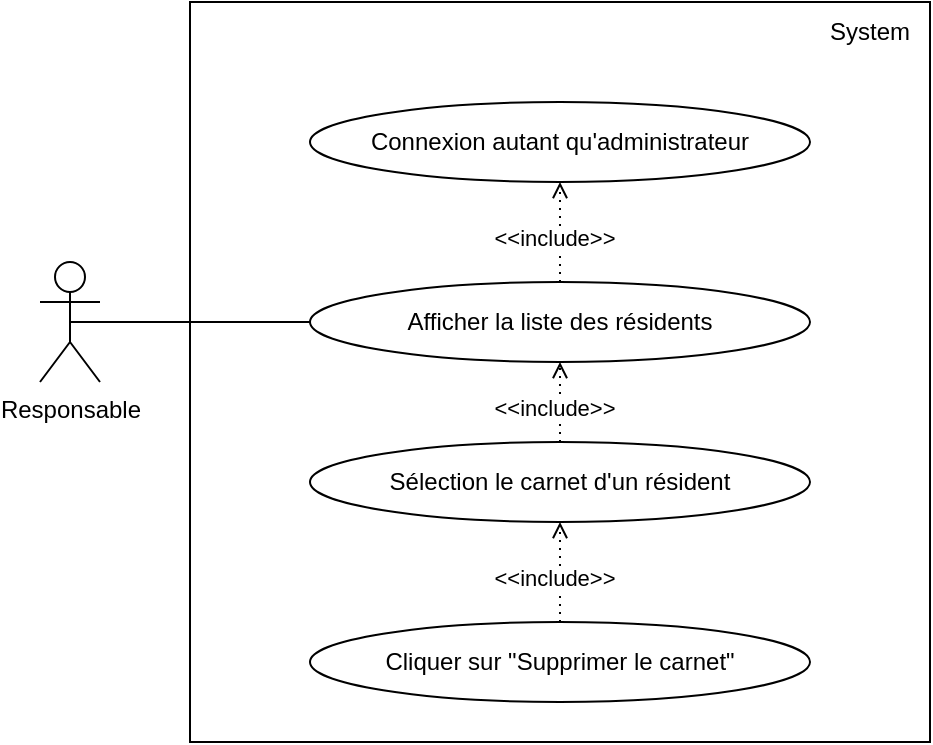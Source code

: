 <mxfile version="15.8.7" type="device"><diagram id="vkiSB4Ia9tqEvFTmCyrE" name="Page-1"><mxGraphModel dx="715" dy="672" grid="1" gridSize="10" guides="1" tooltips="1" connect="1" arrows="1" fold="1" page="1" pageScale="1" pageWidth="1169" pageHeight="827" math="0" shadow="0"><root><mxCell id="0"/><mxCell id="1" parent="0"/><mxCell id="jQHtLmV7BicCSFMjevHA-1" value="" style="whiteSpace=wrap;html=1;aspect=fixed;" vertex="1" parent="1"><mxGeometry x="295" y="120" width="370" height="370" as="geometry"/></mxCell><mxCell id="jQHtLmV7BicCSFMjevHA-2" value="Connexion autant qu'administrateur" style="ellipse;whiteSpace=wrap;html=1;" vertex="1" parent="1"><mxGeometry x="355" y="170" width="250" height="40" as="geometry"/></mxCell><mxCell id="jQHtLmV7BicCSFMjevHA-3" value="" style="endArrow=open;dashed=1;html=1;dashPattern=1 3;strokeWidth=1;rounded=0;endFill=0;" edge="1" parent="1" source="jQHtLmV7BicCSFMjevHA-5" target="jQHtLmV7BicCSFMjevHA-2"><mxGeometry width="50" height="50" relative="1" as="geometry"><mxPoint x="480" y="260" as="sourcePoint"/><mxPoint x="480" y="210" as="targetPoint"/></mxGeometry></mxCell><mxCell id="jQHtLmV7BicCSFMjevHA-4" value="&amp;lt;&amp;lt;include&amp;gt;&amp;gt;" style="edgeLabel;html=1;align=center;verticalAlign=middle;resizable=0;points=[];" vertex="1" connectable="0" parent="jQHtLmV7BicCSFMjevHA-3"><mxGeometry x="-0.12" y="3" relative="1" as="geometry"><mxPoint as="offset"/></mxGeometry></mxCell><mxCell id="jQHtLmV7BicCSFMjevHA-5" value="Afficher la liste des résidents" style="ellipse;whiteSpace=wrap;html=1;" vertex="1" parent="1"><mxGeometry x="355" y="260" width="250" height="40" as="geometry"/></mxCell><mxCell id="jQHtLmV7BicCSFMjevHA-6" value="Responsable" style="shape=umlActor;verticalLabelPosition=bottom;verticalAlign=top;html=1;outlineConnect=0;" vertex="1" parent="1"><mxGeometry x="220" y="250" width="30" height="60" as="geometry"/></mxCell><mxCell id="jQHtLmV7BicCSFMjevHA-7" value="System" style="text;html=1;strokeColor=none;fillColor=none;align=center;verticalAlign=middle;whiteSpace=wrap;rounded=0;" vertex="1" parent="1"><mxGeometry x="605" y="120" width="60" height="30" as="geometry"/></mxCell><mxCell id="jQHtLmV7BicCSFMjevHA-8" value="" style="endArrow=none;html=1;rounded=0;exitX=0.5;exitY=0.5;exitDx=0;exitDy=0;exitPerimeter=0;" edge="1" parent="1" source="jQHtLmV7BicCSFMjevHA-6" target="jQHtLmV7BicCSFMjevHA-5"><mxGeometry width="50" height="50" relative="1" as="geometry"><mxPoint x="340" y="330" as="sourcePoint"/><mxPoint x="390" y="280" as="targetPoint"/></mxGeometry></mxCell><mxCell id="jQHtLmV7BicCSFMjevHA-9" value="Sélection le carnet d'un résident" style="ellipse;whiteSpace=wrap;html=1;" vertex="1" parent="1"><mxGeometry x="355" y="340" width="250" height="40" as="geometry"/></mxCell><mxCell id="jQHtLmV7BicCSFMjevHA-10" value="Cliquer sur &quot;Supprimer le carnet&quot;" style="ellipse;whiteSpace=wrap;html=1;" vertex="1" parent="1"><mxGeometry x="355" y="430" width="250" height="40" as="geometry"/></mxCell><mxCell id="jQHtLmV7BicCSFMjevHA-11" value="" style="endArrow=open;dashed=1;html=1;dashPattern=1 3;strokeWidth=1;rounded=0;endFill=0;exitX=0.5;exitY=0;exitDx=0;exitDy=0;" edge="1" parent="1" source="jQHtLmV7BicCSFMjevHA-10" target="jQHtLmV7BicCSFMjevHA-9"><mxGeometry width="50" height="50" relative="1" as="geometry"><mxPoint x="490" y="270" as="sourcePoint"/><mxPoint x="490" y="220" as="targetPoint"/></mxGeometry></mxCell><mxCell id="jQHtLmV7BicCSFMjevHA-12" value="&amp;lt;&amp;lt;include&amp;gt;&amp;gt;" style="edgeLabel;html=1;align=center;verticalAlign=middle;resizable=0;points=[];" vertex="1" connectable="0" parent="jQHtLmV7BicCSFMjevHA-11"><mxGeometry x="-0.12" y="3" relative="1" as="geometry"><mxPoint as="offset"/></mxGeometry></mxCell><mxCell id="jQHtLmV7BicCSFMjevHA-13" value="" style="endArrow=open;dashed=1;html=1;dashPattern=1 3;strokeWidth=1;rounded=0;endFill=0;exitX=0.5;exitY=0;exitDx=0;exitDy=0;" edge="1" parent="1" source="jQHtLmV7BicCSFMjevHA-9" target="jQHtLmV7BicCSFMjevHA-5"><mxGeometry width="50" height="50" relative="1" as="geometry"><mxPoint x="490" y="440" as="sourcePoint"/><mxPoint x="480" y="300" as="targetPoint"/></mxGeometry></mxCell><mxCell id="jQHtLmV7BicCSFMjevHA-14" value="&amp;lt;&amp;lt;include&amp;gt;&amp;gt;" style="edgeLabel;html=1;align=center;verticalAlign=middle;resizable=0;points=[];" vertex="1" connectable="0" parent="jQHtLmV7BicCSFMjevHA-13"><mxGeometry x="-0.12" y="3" relative="1" as="geometry"><mxPoint as="offset"/></mxGeometry></mxCell></root></mxGraphModel></diagram></mxfile>